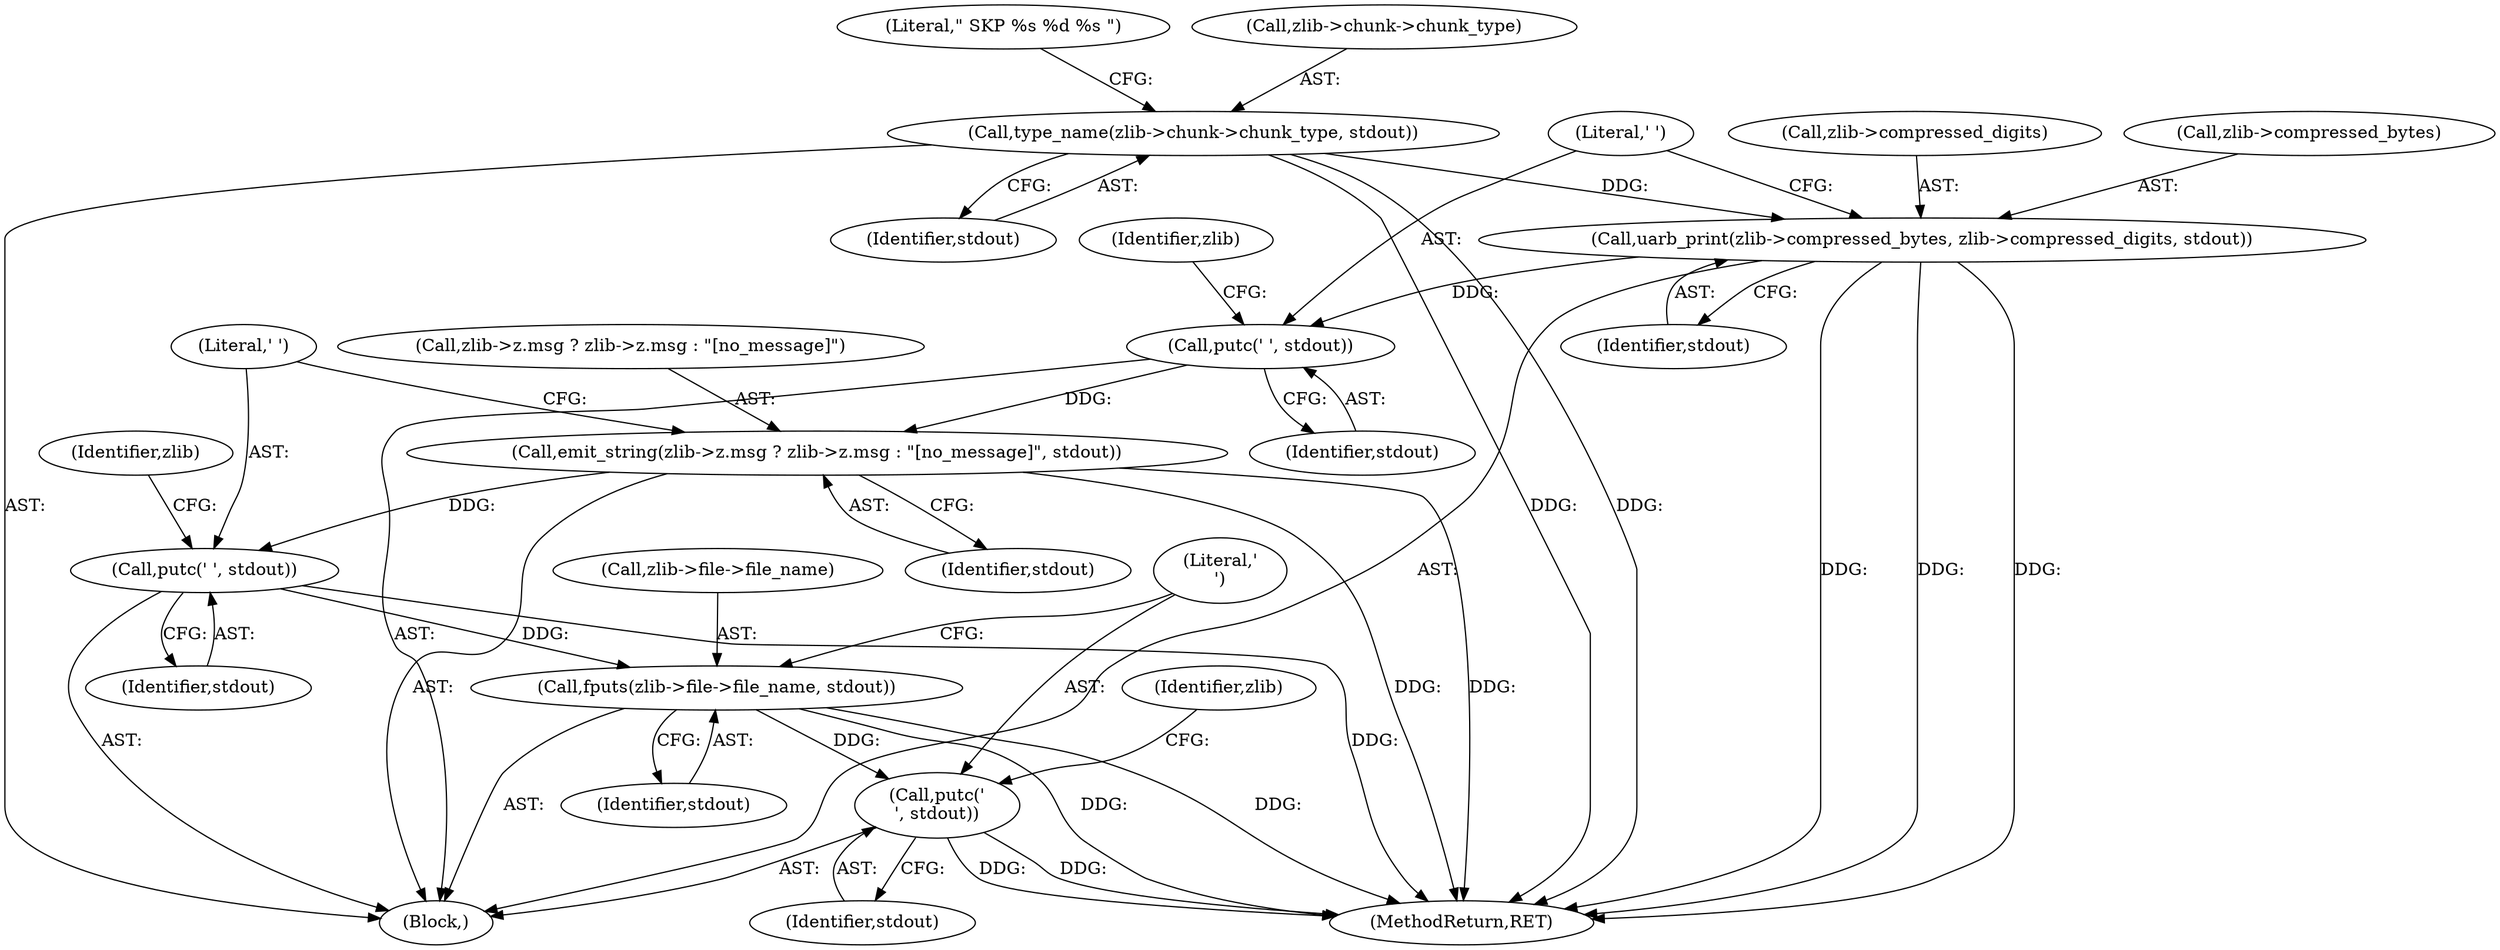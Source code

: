 digraph "0_Android_9d4853418ab2f754c2b63e091c29c5529b8b86ca_175@API" {
"1000258" [label="(Call,fputs(zlib->file->file_name, stdout))"];
"1000255" [label="(Call,putc(' ', stdout))"];
"1000241" [label="(Call,emit_string(zlib->z.msg ? zlib->z.msg : \"[no_message]\", stdout))"];
"1000238" [label="(Call,putc(' ', stdout))"];
"1000230" [label="(Call,uarb_print(zlib->compressed_bytes, zlib->compressed_digits, stdout))"];
"1000214" [label="(Call,type_name(zlib->chunk->chunk_type, stdout))"];
"1000265" [label="(Call,putc('\n', stdout))"];
"1000265" [label="(Call,putc('\n', stdout))"];
"1000220" [label="(Identifier,stdout)"];
"1000267" [label="(Identifier,stdout)"];
"1000237" [label="(Identifier,stdout)"];
"1000242" [label="(Call,zlib->z.msg ? zlib->z.msg : \"[no_message]\")"];
"1000264" [label="(Identifier,stdout)"];
"1000266" [label="(Literal,'\n')"];
"1000256" [label="(Literal,' ')"];
"1000240" [label="(Identifier,stdout)"];
"1000213" [label="(Block,)"];
"1000258" [label="(Call,fputs(zlib->file->file_name, stdout))"];
"1000255" [label="(Call,putc(' ', stdout))"];
"1000230" [label="(Call,uarb_print(zlib->compressed_bytes, zlib->compressed_digits, stdout))"];
"1000254" [label="(Identifier,stdout)"];
"1000257" [label="(Identifier,stdout)"];
"1000241" [label="(Call,emit_string(zlib->z.msg ? zlib->z.msg : \"[no_message]\", stdout))"];
"1000238" [label="(Call,putc(' ', stdout))"];
"1000231" [label="(Call,zlib->compressed_bytes)"];
"1000259" [label="(Call,zlib->file->file_name)"];
"1000239" [label="(Literal,' ')"];
"1000222" [label="(Literal,\" SKP %s %d %s \")"];
"1000214" [label="(Call,type_name(zlib->chunk->chunk_type, stdout))"];
"1000261" [label="(Identifier,zlib)"];
"1000271" [label="(Identifier,zlib)"];
"1000245" [label="(Identifier,zlib)"];
"1000234" [label="(Call,zlib->compressed_digits)"];
"1000296" [label="(MethodReturn,RET)"];
"1000215" [label="(Call,zlib->chunk->chunk_type)"];
"1000258" -> "1000213"  [label="AST: "];
"1000258" -> "1000264"  [label="CFG: "];
"1000259" -> "1000258"  [label="AST: "];
"1000264" -> "1000258"  [label="AST: "];
"1000266" -> "1000258"  [label="CFG: "];
"1000258" -> "1000296"  [label="DDG: "];
"1000258" -> "1000296"  [label="DDG: "];
"1000255" -> "1000258"  [label="DDG: "];
"1000258" -> "1000265"  [label="DDG: "];
"1000255" -> "1000213"  [label="AST: "];
"1000255" -> "1000257"  [label="CFG: "];
"1000256" -> "1000255"  [label="AST: "];
"1000257" -> "1000255"  [label="AST: "];
"1000261" -> "1000255"  [label="CFG: "];
"1000255" -> "1000296"  [label="DDG: "];
"1000241" -> "1000255"  [label="DDG: "];
"1000241" -> "1000213"  [label="AST: "];
"1000241" -> "1000254"  [label="CFG: "];
"1000242" -> "1000241"  [label="AST: "];
"1000254" -> "1000241"  [label="AST: "];
"1000256" -> "1000241"  [label="CFG: "];
"1000241" -> "1000296"  [label="DDG: "];
"1000241" -> "1000296"  [label="DDG: "];
"1000238" -> "1000241"  [label="DDG: "];
"1000238" -> "1000213"  [label="AST: "];
"1000238" -> "1000240"  [label="CFG: "];
"1000239" -> "1000238"  [label="AST: "];
"1000240" -> "1000238"  [label="AST: "];
"1000245" -> "1000238"  [label="CFG: "];
"1000230" -> "1000238"  [label="DDG: "];
"1000230" -> "1000213"  [label="AST: "];
"1000230" -> "1000237"  [label="CFG: "];
"1000231" -> "1000230"  [label="AST: "];
"1000234" -> "1000230"  [label="AST: "];
"1000237" -> "1000230"  [label="AST: "];
"1000239" -> "1000230"  [label="CFG: "];
"1000230" -> "1000296"  [label="DDG: "];
"1000230" -> "1000296"  [label="DDG: "];
"1000230" -> "1000296"  [label="DDG: "];
"1000214" -> "1000230"  [label="DDG: "];
"1000214" -> "1000213"  [label="AST: "];
"1000214" -> "1000220"  [label="CFG: "];
"1000215" -> "1000214"  [label="AST: "];
"1000220" -> "1000214"  [label="AST: "];
"1000222" -> "1000214"  [label="CFG: "];
"1000214" -> "1000296"  [label="DDG: "];
"1000214" -> "1000296"  [label="DDG: "];
"1000265" -> "1000213"  [label="AST: "];
"1000265" -> "1000267"  [label="CFG: "];
"1000266" -> "1000265"  [label="AST: "];
"1000267" -> "1000265"  [label="AST: "];
"1000271" -> "1000265"  [label="CFG: "];
"1000265" -> "1000296"  [label="DDG: "];
"1000265" -> "1000296"  [label="DDG: "];
}

